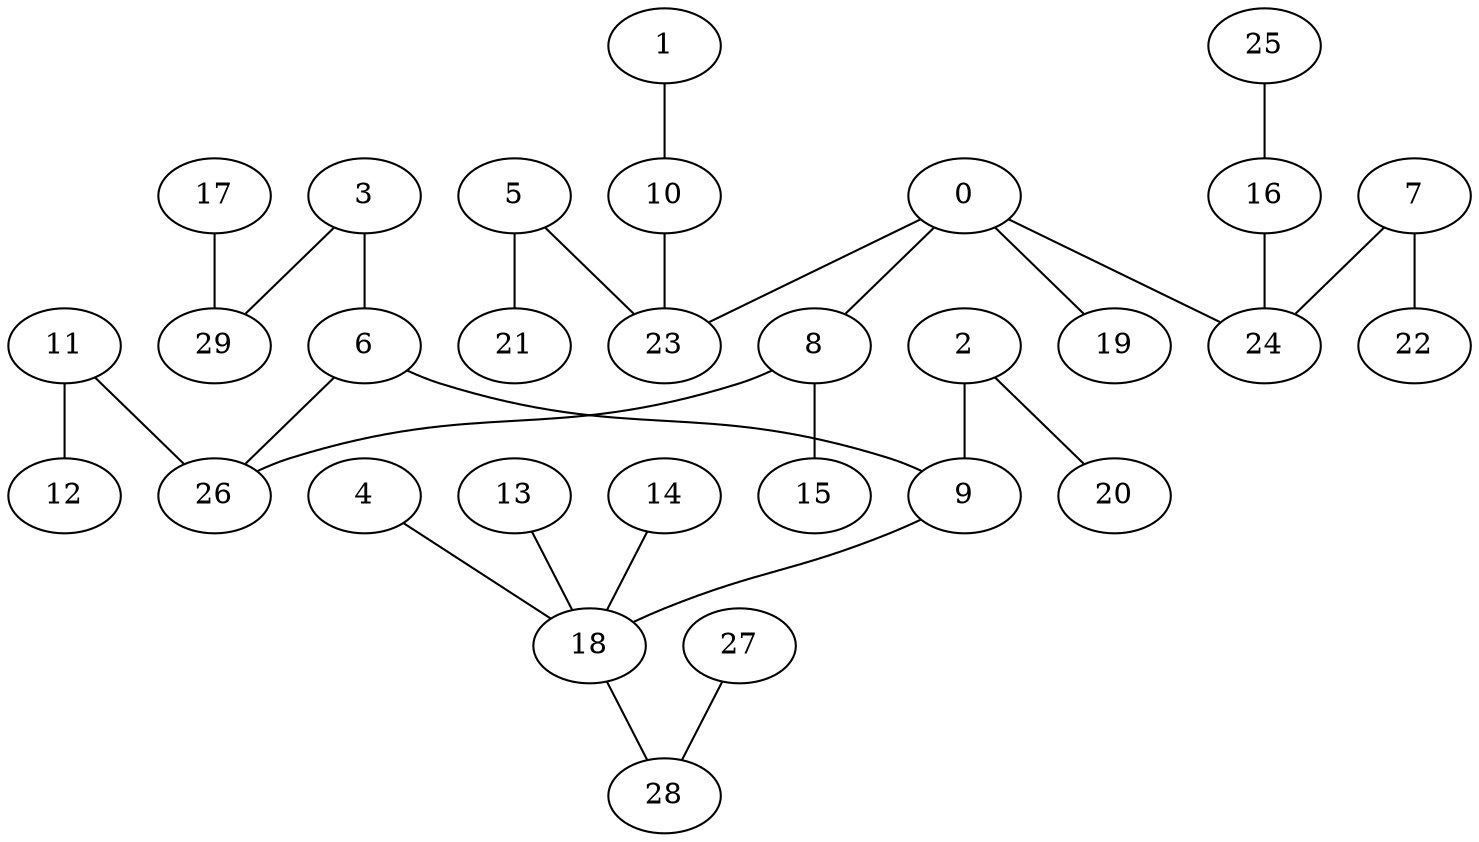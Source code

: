 graph grafoGilbert_30_93_KruskalD_MST  {
0;
8;
2;
9;
3;
6;
4;
18;
26;
10;
23;
11;
13;
14;
17;
29;
28;
25;
16;
1;
5;
15;
24;
21;
27;
7;
20;
19;
22;
12;
0 -- 8;
2 -- 9;
3 -- 6;
4 -- 18;
6 -- 9;
6 -- 26;
9 -- 18;
10 -- 23;
11 -- 26;
13 -- 18;
14 -- 18;
17 -- 29;
18 -- 28;
25 -- 16;
1 -- 10;
5 -- 23;
8 -- 15;
16 -- 24;
0 -- 24;
5 -- 21;
8 -- 26;
27 -- 28;
0 -- 23;
3 -- 29;
7 -- 24;
2 -- 20;
0 -- 19;
7 -- 22;
11 -- 12;
}